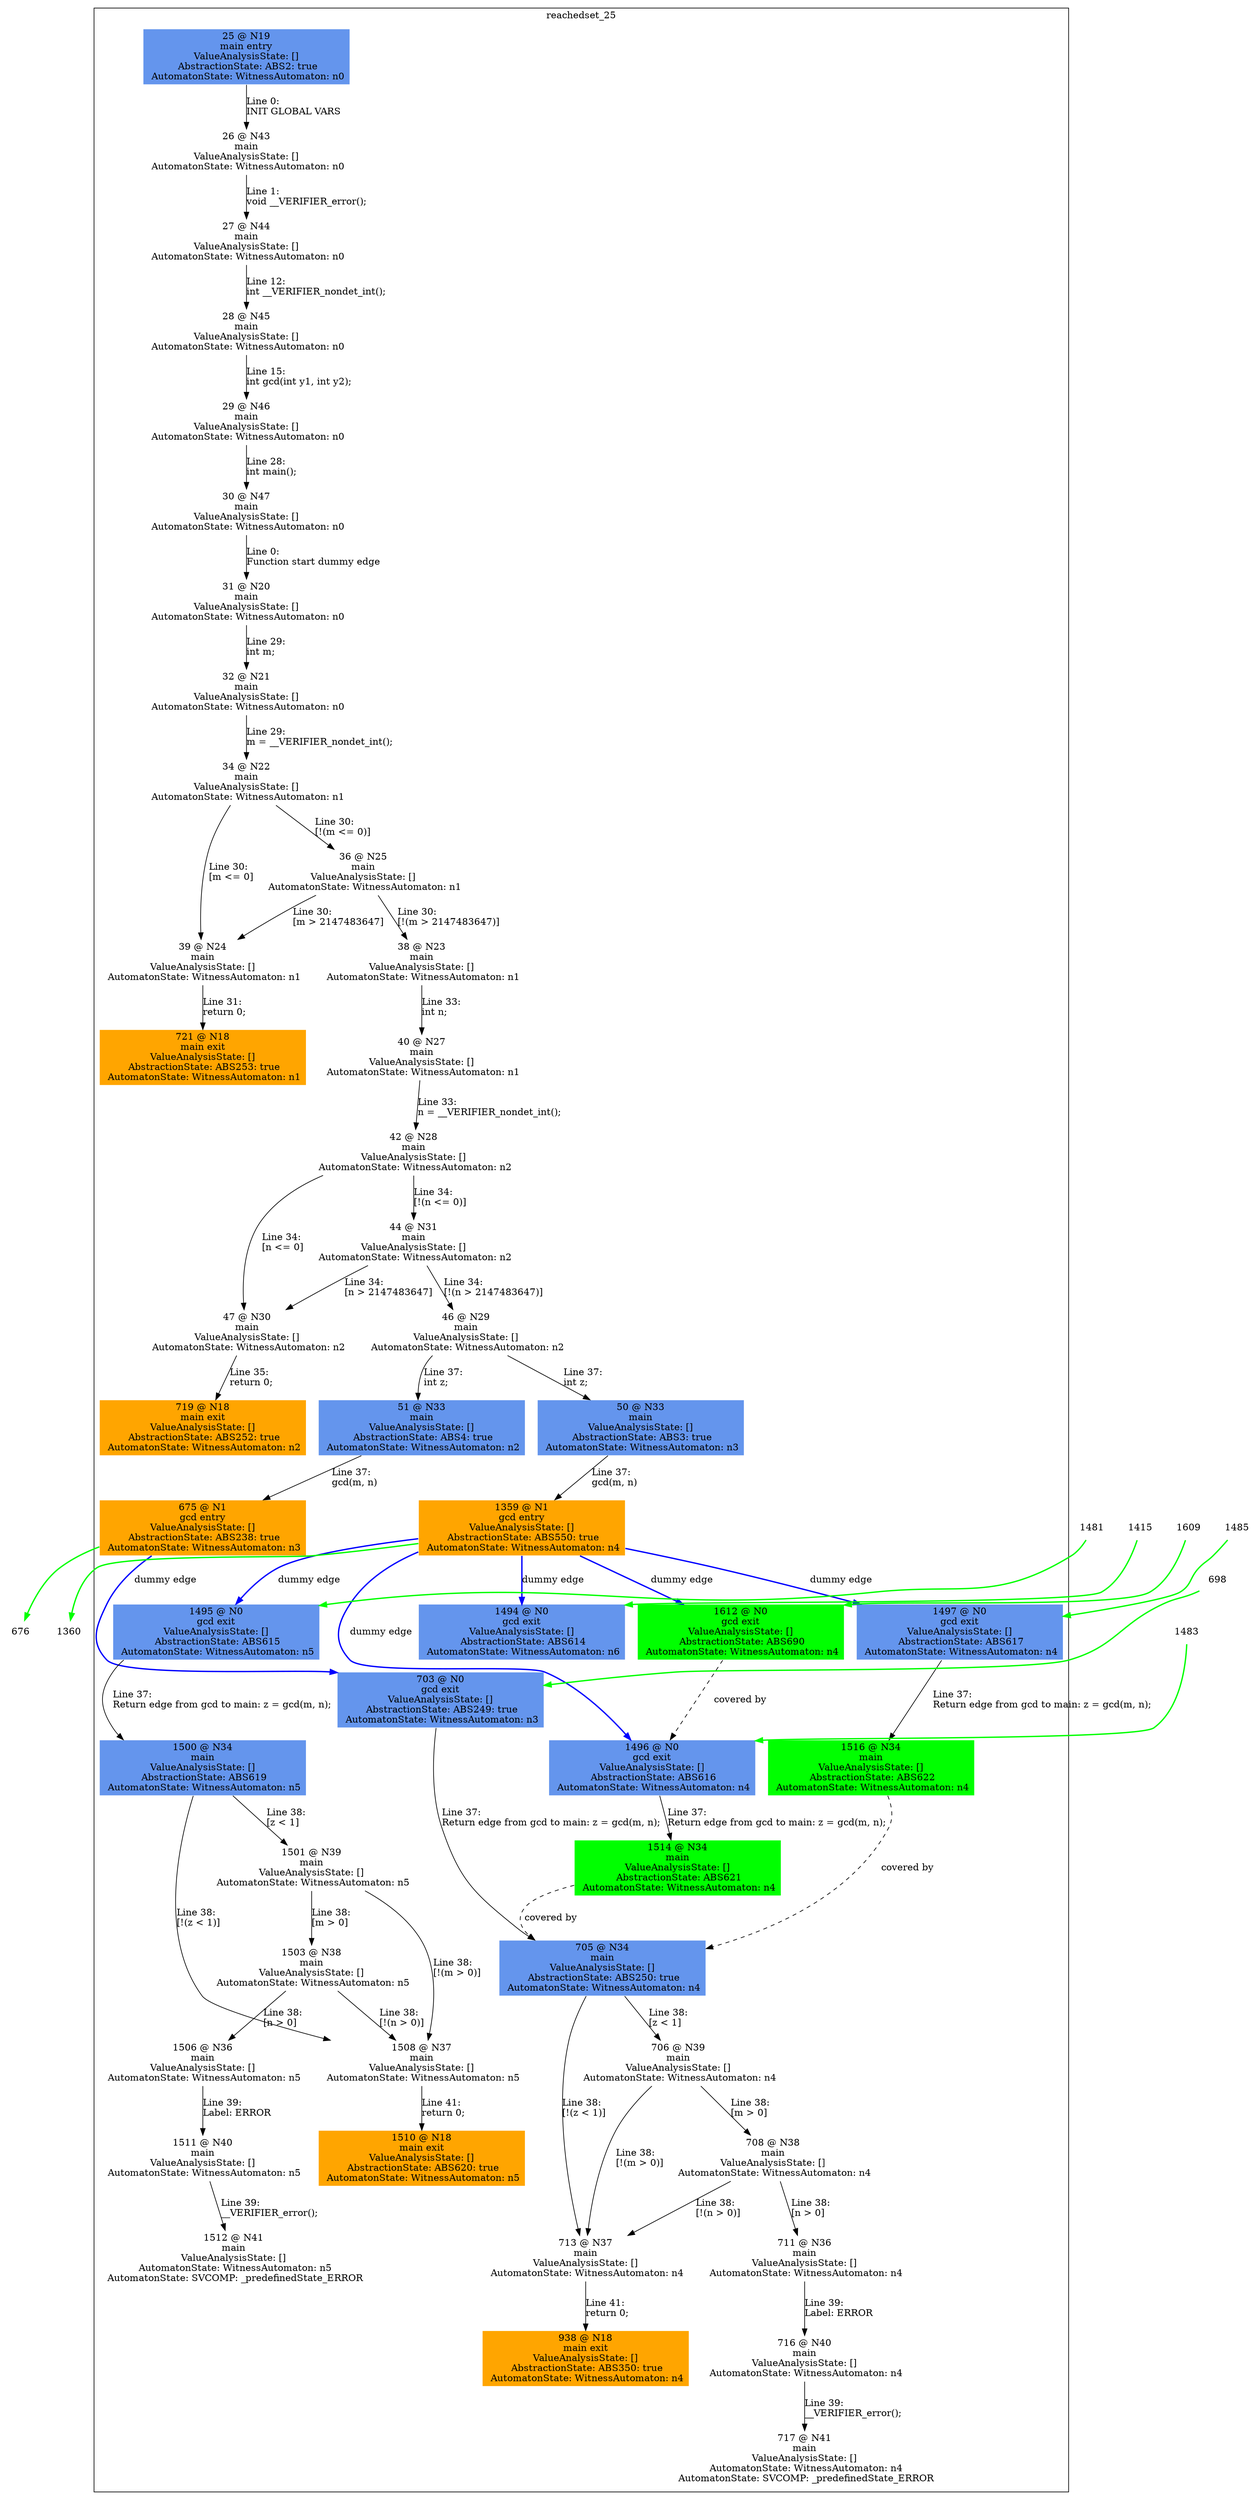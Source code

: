 digraph ARG {
node [style="filled" shape="box" color="white"]
subgraph cluster_25 {
label="reachedset_25"
25 [fillcolor="cornflowerblue" label="25 @ N19\nmain entry\nValueAnalysisState: []\n AbstractionState: ABS2: true\n AutomatonState: WitnessAutomaton: n0\n" id="25"]
26 [label="26 @ N43\nmain\nValueAnalysisState: []\n AutomatonState: WitnessAutomaton: n0\n" id="26"]
27 [label="27 @ N44\nmain\nValueAnalysisState: []\n AutomatonState: WitnessAutomaton: n0\n" id="27"]
28 [label="28 @ N45\nmain\nValueAnalysisState: []\n AutomatonState: WitnessAutomaton: n0\n" id="28"]
29 [label="29 @ N46\nmain\nValueAnalysisState: []\n AutomatonState: WitnessAutomaton: n0\n" id="29"]
30 [label="30 @ N47\nmain\nValueAnalysisState: []\n AutomatonState: WitnessAutomaton: n0\n" id="30"]
31 [label="31 @ N20\nmain\nValueAnalysisState: []\n AutomatonState: WitnessAutomaton: n0\n" id="31"]
32 [label="32 @ N21\nmain\nValueAnalysisState: []\n AutomatonState: WitnessAutomaton: n0\n" id="32"]
34 [label="34 @ N22\nmain\nValueAnalysisState: []\n AutomatonState: WitnessAutomaton: n1\n" id="34"]
39 [label="39 @ N24\nmain\nValueAnalysisState: []\n AutomatonState: WitnessAutomaton: n1\n" id="39"]
721 [fillcolor="orange" label="721 @ N18\nmain exit\nValueAnalysisState: []\n AbstractionState: ABS253: true\n AutomatonState: WitnessAutomaton: n1\n" id="721"]
36 [label="36 @ N25\nmain\nValueAnalysisState: []\n AutomatonState: WitnessAutomaton: n1\n" id="36"]
38 [label="38 @ N23\nmain\nValueAnalysisState: []\n AutomatonState: WitnessAutomaton: n1\n" id="38"]
40 [label="40 @ N27\nmain\nValueAnalysisState: []\n AutomatonState: WitnessAutomaton: n1\n" id="40"]
42 [label="42 @ N28\nmain\nValueAnalysisState: []\n AutomatonState: WitnessAutomaton: n2\n" id="42"]
47 [label="47 @ N30\nmain\nValueAnalysisState: []\n AutomatonState: WitnessAutomaton: n2\n" id="47"]
719 [fillcolor="orange" label="719 @ N18\nmain exit\nValueAnalysisState: []\n AbstractionState: ABS252: true\n AutomatonState: WitnessAutomaton: n2\n" id="719"]
44 [label="44 @ N31\nmain\nValueAnalysisState: []\n AutomatonState: WitnessAutomaton: n2\n" id="44"]
46 [label="46 @ N29\nmain\nValueAnalysisState: []\n AutomatonState: WitnessAutomaton: n2\n" id="46"]
51 [fillcolor="cornflowerblue" label="51 @ N33\nmain\nValueAnalysisState: []\n AbstractionState: ABS4: true\n AutomatonState: WitnessAutomaton: n2\n" id="51"]
675 [fillcolor="orange" label="675 @ N1\ngcd entry\nValueAnalysisState: []\n AbstractionState: ABS238: true\n AutomatonState: WitnessAutomaton: n3\n" id="675"]
703 [fillcolor="cornflowerblue" label="703 @ N0\ngcd exit\nValueAnalysisState: []\n AbstractionState: ABS249: true\n AutomatonState: WitnessAutomaton: n3\n" id="703"]
705 [fillcolor="cornflowerblue" label="705 @ N34\nmain\nValueAnalysisState: []\n AbstractionState: ABS250: true\n AutomatonState: WitnessAutomaton: n4\n" id="705"]
713 [label="713 @ N37\nmain\nValueAnalysisState: []\n AutomatonState: WitnessAutomaton: n4\n" id="713"]
938 [fillcolor="orange" label="938 @ N18\nmain exit\nValueAnalysisState: []\n AbstractionState: ABS350: true\n AutomatonState: WitnessAutomaton: n4\n" id="938"]
706 [label="706 @ N39\nmain\nValueAnalysisState: []\n AutomatonState: WitnessAutomaton: n4\n" id="706"]
708 [label="708 @ N38\nmain\nValueAnalysisState: []\n AutomatonState: WitnessAutomaton: n4\n" id="708"]
711 [label="711 @ N36\nmain\nValueAnalysisState: []\n AutomatonState: WitnessAutomaton: n4\n" id="711"]
716 [label="716 @ N40\nmain\nValueAnalysisState: []\n AutomatonState: WitnessAutomaton: n4\n" id="716"]
717 [label="717 @ N41\nmain\nValueAnalysisState: []\n AutomatonState: WitnessAutomaton: n4\n AutomatonState: SVCOMP: _predefinedState_ERROR\n" id="717"]
50 [fillcolor="cornflowerblue" label="50 @ N33\nmain\nValueAnalysisState: []\n AbstractionState: ABS3: true\n AutomatonState: WitnessAutomaton: n3\n" id="50"]
1359 [fillcolor="orange" label="1359 @ N1\ngcd entry\nValueAnalysisState: []\n AbstractionState: ABS550: true\n AutomatonState: WitnessAutomaton: n4\n" id="1359"]
1612 [fillcolor="green" label="1612 @ N0\ngcd exit\nValueAnalysisState: []\n AbstractionState: ABS690\n AutomatonState: WitnessAutomaton: n4\n" id="1612"]
1497 [fillcolor="cornflowerblue" label="1497 @ N0\ngcd exit\nValueAnalysisState: []\n AbstractionState: ABS617\n AutomatonState: WitnessAutomaton: n4\n" id="1497"]
1516 [fillcolor="green" label="1516 @ N34\nmain\nValueAnalysisState: []\n AbstractionState: ABS622\n AutomatonState: WitnessAutomaton: n4\n" id="1516"]
1496 [fillcolor="cornflowerblue" label="1496 @ N0\ngcd exit\nValueAnalysisState: []\n AbstractionState: ABS616\n AutomatonState: WitnessAutomaton: n4\n" id="1496"]
1514 [fillcolor="green" label="1514 @ N34\nmain\nValueAnalysisState: []\n AbstractionState: ABS621\n AutomatonState: WitnessAutomaton: n4\n" id="1514"]
1495 [fillcolor="cornflowerblue" label="1495 @ N0\ngcd exit\nValueAnalysisState: []\n AbstractionState: ABS615\n AutomatonState: WitnessAutomaton: n5\n" id="1495"]
1500 [fillcolor="cornflowerblue" label="1500 @ N34\nmain\nValueAnalysisState: []\n AbstractionState: ABS619\n AutomatonState: WitnessAutomaton: n5\n" id="1500"]
1508 [label="1508 @ N37\nmain\nValueAnalysisState: []\n AutomatonState: WitnessAutomaton: n5\n" id="1508"]
1510 [fillcolor="orange" label="1510 @ N18\nmain exit\nValueAnalysisState: []\n AbstractionState: ABS620: true\n AutomatonState: WitnessAutomaton: n5\n" id="1510"]
1501 [label="1501 @ N39\nmain\nValueAnalysisState: []\n AutomatonState: WitnessAutomaton: n5\n" id="1501"]
1503 [label="1503 @ N38\nmain\nValueAnalysisState: []\n AutomatonState: WitnessAutomaton: n5\n" id="1503"]
1506 [label="1506 @ N36\nmain\nValueAnalysisState: []\n AutomatonState: WitnessAutomaton: n5\n" id="1506"]
1511 [label="1511 @ N40\nmain\nValueAnalysisState: []\n AutomatonState: WitnessAutomaton: n5\n" id="1511"]
1512 [label="1512 @ N41\nmain\nValueAnalysisState: []\n AutomatonState: WitnessAutomaton: n5\n AutomatonState: SVCOMP: _predefinedState_ERROR\n" id="1512"]
1494 [fillcolor="cornflowerblue" label="1494 @ N0\ngcd exit\nValueAnalysisState: []\n AbstractionState: ABS614\n AutomatonState: WitnessAutomaton: n6\n" id="1494"]
25 -> 26 [label="Line 0: \lINIT GLOBAL VARS\l" id="25 -> 26"]
26 -> 27 [label="Line 1: \lvoid __VERIFIER_error();\l" id="26 -> 27"]
27 -> 28 [label="Line 12: \lint __VERIFIER_nondet_int();\l" id="27 -> 28"]
28 -> 29 [label="Line 15: \lint gcd(int y1, int y2);\l" id="28 -> 29"]
29 -> 30 [label="Line 28: \lint main();\l" id="29 -> 30"]
30 -> 31 [label="Line 0: \lFunction start dummy edge\l" id="30 -> 31"]
31 -> 32 [label="Line 29: \lint m;\l" id="31 -> 32"]
32 -> 34 [label="Line 29: \lm = __VERIFIER_nondet_int();\l" id="32 -> 34"]
34 -> 36 [label="Line 30: \l[!(m <= 0)]\l" id="34 -> 36"]
34 -> 39 [label="Line 30: \l[m <= 0]\l" id="34 -> 39"]
39 -> 721 [label="Line 31: \lreturn 0;\l" id="39 -> 721"]
36 -> 38 [label="Line 30: \l[!(m > 2147483647)]\l" id="36 -> 38"]
36 -> 39 [label="Line 30: \l[m > 2147483647]\l" id="36 -> 39"]
38 -> 40 [label="Line 33: \lint n;\l" id="38 -> 40"]
40 -> 42 [label="Line 33: \ln = __VERIFIER_nondet_int();\l" id="40 -> 42"]
42 -> 44 [label="Line 34: \l[!(n <= 0)]\l" id="42 -> 44"]
42 -> 47 [label="Line 34: \l[n <= 0]\l" id="42 -> 47"]
47 -> 719 [label="Line 35: \lreturn 0;\l" id="47 -> 719"]
44 -> 46 [label="Line 34: \l[!(n > 2147483647)]\l" id="44 -> 46"]
44 -> 47 [label="Line 34: \l[n > 2147483647]\l" id="44 -> 47"]
46 -> 50 [label="Line 37: \lint z;\l" id="46 -> 50"]
46 -> 51 [label="Line 37: \lint z;\l" id="46 -> 51"]
51 -> 675 [label="Line 37: \lgcd(m, n)\l" id="51 -> 675"]
675 -> 703 [style="bold" color="blue" label="dummy edge" id="675 -> 703"]
703 -> 705 [label="Line 37: \lReturn edge from gcd to main: z = gcd(m, n);\l" id="703 -> 705"]
1514 -> 705 [style="dashed" weight="0" label="covered by"]
1516 -> 705 [style="dashed" weight="0" label="covered by"]
705 -> 706 [label="Line 38: \l[z < 1]\l" id="705 -> 706"]
705 -> 713 [label="Line 38: \l[!(z < 1)]\l" id="705 -> 713"]
713 -> 938 [label="Line 41: \lreturn 0;\l" id="713 -> 938"]
706 -> 708 [label="Line 38: \l[m > 0]\l" id="706 -> 708"]
706 -> 713 [label="Line 38: \l[!(m > 0)]\l" id="706 -> 713"]
708 -> 711 [label="Line 38: \l[n > 0]\l" id="708 -> 711"]
708 -> 713 [label="Line 38: \l[!(n > 0)]\l" id="708 -> 713"]
711 -> 716 [label="Line 39: \lLabel: ERROR\l" id="711 -> 716"]
716 -> 717 [label="Line 39: \l__VERIFIER_error();\l" id="716 -> 717"]
50 -> 1359 [label="Line 37: \lgcd(m, n)\l" id="50 -> 1359"]
1359 -> 1494 [style="bold" color="blue" label="dummy edge" id="1359 -> 1494"]
1359 -> 1495 [style="bold" color="blue" label="dummy edge" id="1359 -> 1495"]
1359 -> 1496 [style="bold" color="blue" label="dummy edge" id="1359 -> 1496"]
1359 -> 1497 [style="bold" color="blue" label="dummy edge" id="1359 -> 1497"]
1359 -> 1612 [style="bold" color="blue" label="dummy edge" id="1359 -> 1612"]
1497 -> 1516 [label="Line 37: \lReturn edge from gcd to main: z = gcd(m, n);\l" id="1497 -> 1516"]
1612 -> 1496 [style="dashed" weight="0" label="covered by"]
1496 -> 1514 [label="Line 37: \lReturn edge from gcd to main: z = gcd(m, n);\l" id="1496 -> 1514"]
1495 -> 1500 [label="Line 37: \lReturn edge from gcd to main: z = gcd(m, n);\l" id="1495 -> 1500"]
1500 -> 1501 [label="Line 38: \l[z < 1]\l" id="1500 -> 1501"]
1500 -> 1508 [label="Line 38: \l[!(z < 1)]\l" id="1500 -> 1508"]
1508 -> 1510 [label="Line 41: \lreturn 0;\l" id="1508 -> 1510"]
1501 -> 1503 [label="Line 38: \l[m > 0]\l" id="1501 -> 1503"]
1501 -> 1508 [label="Line 38: \l[!(m > 0)]\l" id="1501 -> 1508"]
1503 -> 1506 [label="Line 38: \l[n > 0]\l" id="1503 -> 1506"]
1503 -> 1508 [label="Line 38: \l[!(n > 0)]\l" id="1503 -> 1508"]
1506 -> 1511 [label="Line 39: \lLabel: ERROR\l" id="1506 -> 1511"]
1511 -> 1512 [label="Line 39: \l__VERIFIER_error();\l" id="1511 -> 1512"]
}
1609 -> 1612 [color=green style=bold]
1415 -> 1494 [color=green style=bold]
1483 -> 1496 [color=green style=bold]
675 -> 676 [color=green style=bold]
698 -> 703 [color=green style=bold]
1481 -> 1495 [color=green style=bold]
1485 -> 1497 [color=green style=bold]
1359 -> 1360 [color=green style=bold]
}
